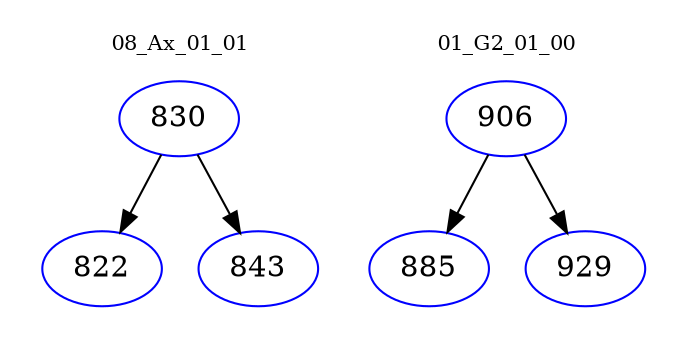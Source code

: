 digraph{
subgraph cluster_0 {
color = white
label = "08_Ax_01_01";
fontsize=10;
T0_830 [label="830", color="blue"]
T0_830 -> T0_822 [color="black"]
T0_822 [label="822", color="blue"]
T0_830 -> T0_843 [color="black"]
T0_843 [label="843", color="blue"]
}
subgraph cluster_1 {
color = white
label = "01_G2_01_00";
fontsize=10;
T1_906 [label="906", color="blue"]
T1_906 -> T1_885 [color="black"]
T1_885 [label="885", color="blue"]
T1_906 -> T1_929 [color="black"]
T1_929 [label="929", color="blue"]
}
}
